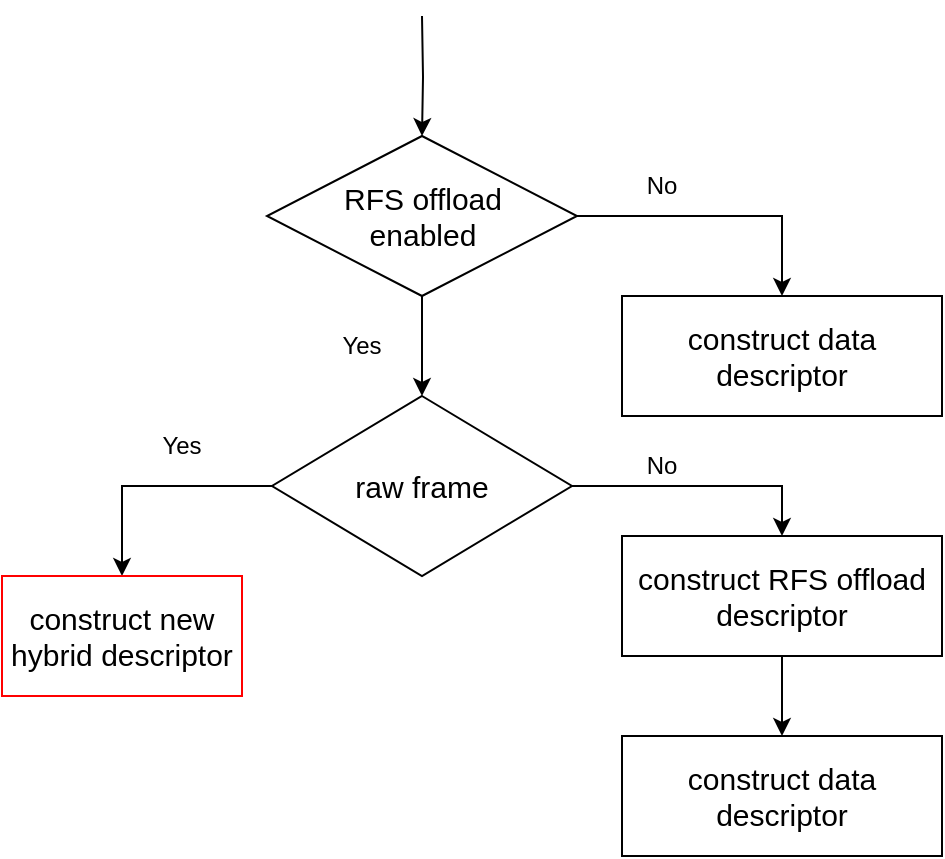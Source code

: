 <mxfile version="17.4.6" type="github">
  <diagram id="vnnqjnAMkT5Zu5kiw6o8" name="Page-1">
    <mxGraphModel dx="1038" dy="489" grid="1" gridSize="10" guides="1" tooltips="1" connect="1" arrows="1" fold="1" page="1" pageScale="1" pageWidth="850" pageHeight="1100" math="0" shadow="0">
      <root>
        <mxCell id="0" />
        <mxCell id="1" parent="0" />
        <mxCell id="VrX7lu9NK_rG8wc0C4YF-5" style="edgeStyle=orthogonalEdgeStyle;rounded=0;orthogonalLoop=1;jettySize=auto;html=1;entryX=0.5;entryY=0;entryDx=0;entryDy=0;" edge="1" parent="1" source="VrX7lu9NK_rG8wc0C4YF-1" target="VrX7lu9NK_rG8wc0C4YF-3">
          <mxGeometry relative="1" as="geometry" />
        </mxCell>
        <mxCell id="VrX7lu9NK_rG8wc0C4YF-24" style="edgeStyle=orthogonalEdgeStyle;rounded=0;orthogonalLoop=1;jettySize=auto;html=1;exitX=1;exitY=0.5;exitDx=0;exitDy=0;entryX=0.5;entryY=0;entryDx=0;entryDy=0;fontSize=11;" edge="1" parent="1" source="VrX7lu9NK_rG8wc0C4YF-1" target="VrX7lu9NK_rG8wc0C4YF-12">
          <mxGeometry relative="1" as="geometry" />
        </mxCell>
        <mxCell id="VrX7lu9NK_rG8wc0C4YF-1" value="RFS offload&lt;br&gt;enabled" style="rhombus;whiteSpace=wrap;html=1;fontSize=15;" vertex="1" parent="1">
          <mxGeometry x="342.5" y="150" width="155" height="80" as="geometry" />
        </mxCell>
        <mxCell id="VrX7lu9NK_rG8wc0C4YF-8" style="edgeStyle=orthogonalEdgeStyle;rounded=0;orthogonalLoop=1;jettySize=auto;html=1;exitX=0;exitY=0.5;exitDx=0;exitDy=0;entryX=0.5;entryY=0;entryDx=0;entryDy=0;" edge="1" parent="1" source="VrX7lu9NK_rG8wc0C4YF-3" target="VrX7lu9NK_rG8wc0C4YF-11">
          <mxGeometry relative="1" as="geometry">
            <mxPoint x="265" y="440" as="targetPoint" />
          </mxGeometry>
        </mxCell>
        <mxCell id="VrX7lu9NK_rG8wc0C4YF-15" style="edgeStyle=orthogonalEdgeStyle;rounded=0;orthogonalLoop=1;jettySize=auto;html=1;exitX=1;exitY=0.5;exitDx=0;exitDy=0;entryX=0.5;entryY=0;entryDx=0;entryDy=0;" edge="1" parent="1" source="VrX7lu9NK_rG8wc0C4YF-3" target="VrX7lu9NK_rG8wc0C4YF-14">
          <mxGeometry relative="1" as="geometry" />
        </mxCell>
        <mxCell id="VrX7lu9NK_rG8wc0C4YF-3" value="raw frame" style="rhombus;whiteSpace=wrap;html=1;fontSize=15;" vertex="1" parent="1">
          <mxGeometry x="345" y="280" width="150" height="90" as="geometry" />
        </mxCell>
        <mxCell id="VrX7lu9NK_rG8wc0C4YF-10" style="edgeStyle=orthogonalEdgeStyle;rounded=0;orthogonalLoop=1;jettySize=auto;html=1;entryX=0.5;entryY=0;entryDx=0;entryDy=0;" edge="1" parent="1" target="VrX7lu9NK_rG8wc0C4YF-1">
          <mxGeometry relative="1" as="geometry">
            <mxPoint x="420" y="90" as="sourcePoint" />
          </mxGeometry>
        </mxCell>
        <mxCell id="VrX7lu9NK_rG8wc0C4YF-11" value="construct new hybrid descriptor" style="rounded=0;whiteSpace=wrap;html=1;strokeColor=#FF0000;fontSize=15;" vertex="1" parent="1">
          <mxGeometry x="210" y="370" width="120" height="60" as="geometry" />
        </mxCell>
        <mxCell id="VrX7lu9NK_rG8wc0C4YF-17" style="edgeStyle=orthogonalEdgeStyle;rounded=0;orthogonalLoop=1;jettySize=auto;html=1;" edge="1" parent="1" source="VrX7lu9NK_rG8wc0C4YF-14">
          <mxGeometry relative="1" as="geometry">
            <mxPoint x="600" y="450" as="targetPoint" />
          </mxGeometry>
        </mxCell>
        <mxCell id="VrX7lu9NK_rG8wc0C4YF-14" value="&lt;font style=&quot;font-size: 15px&quot;&gt;construct RFS offload descriptor&lt;/font&gt;" style="rounded=0;whiteSpace=wrap;html=1;" vertex="1" parent="1">
          <mxGeometry x="520" y="350" width="160" height="60" as="geometry" />
        </mxCell>
        <mxCell id="VrX7lu9NK_rG8wc0C4YF-18" value="construct data&lt;br&gt;descriptor" style="rounded=0;whiteSpace=wrap;html=1;fontSize=15;" vertex="1" parent="1">
          <mxGeometry x="520" y="450" width="160" height="60" as="geometry" />
        </mxCell>
        <mxCell id="VrX7lu9NK_rG8wc0C4YF-19" value="No" style="text;html=1;strokeColor=none;fillColor=none;align=center;verticalAlign=middle;whiteSpace=wrap;rounded=0;" vertex="1" parent="1">
          <mxGeometry x="510" y="160" width="60" height="30" as="geometry" />
        </mxCell>
        <mxCell id="VrX7lu9NK_rG8wc0C4YF-20" value="Yes" style="text;html=1;strokeColor=none;fillColor=none;align=center;verticalAlign=middle;whiteSpace=wrap;rounded=0;" vertex="1" parent="1">
          <mxGeometry x="360" y="240" width="60" height="30" as="geometry" />
        </mxCell>
        <mxCell id="VrX7lu9NK_rG8wc0C4YF-21" value="Yes" style="text;html=1;strokeColor=none;fillColor=none;align=center;verticalAlign=middle;whiteSpace=wrap;rounded=0;" vertex="1" parent="1">
          <mxGeometry x="270" y="290" width="60" height="30" as="geometry" />
        </mxCell>
        <mxCell id="VrX7lu9NK_rG8wc0C4YF-22" value="No" style="text;html=1;strokeColor=none;fillColor=none;align=center;verticalAlign=middle;whiteSpace=wrap;rounded=0;" vertex="1" parent="1">
          <mxGeometry x="510" y="300" width="60" height="30" as="geometry" />
        </mxCell>
        <mxCell id="VrX7lu9NK_rG8wc0C4YF-12" value="construct data descriptor" style="rounded=0;whiteSpace=wrap;html=1;fontSize=15;" vertex="1" parent="1">
          <mxGeometry x="520" y="230" width="160" height="60" as="geometry" />
        </mxCell>
      </root>
    </mxGraphModel>
  </diagram>
</mxfile>

